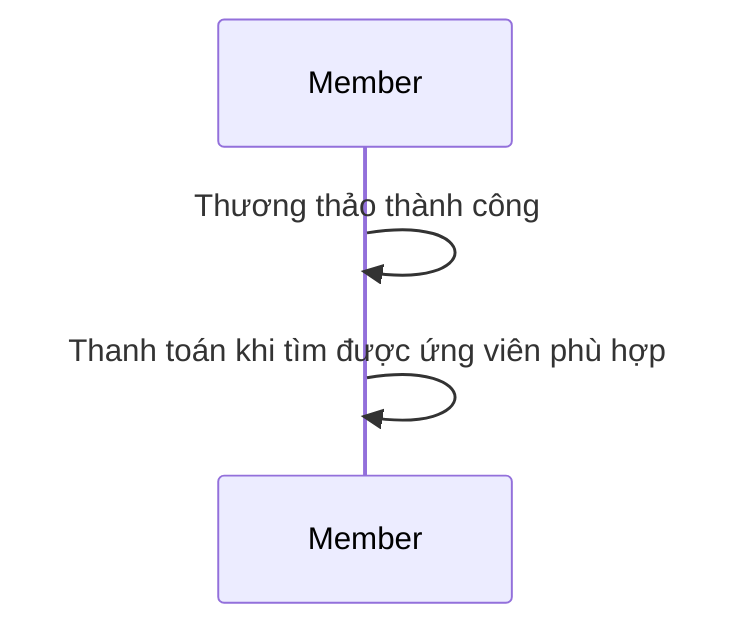 sequenceDiagram
    participant M as Member

    M->>M: Thương thảo thành công
    M->>M: Thanh toán khi tìm được ứng viên phù hợp